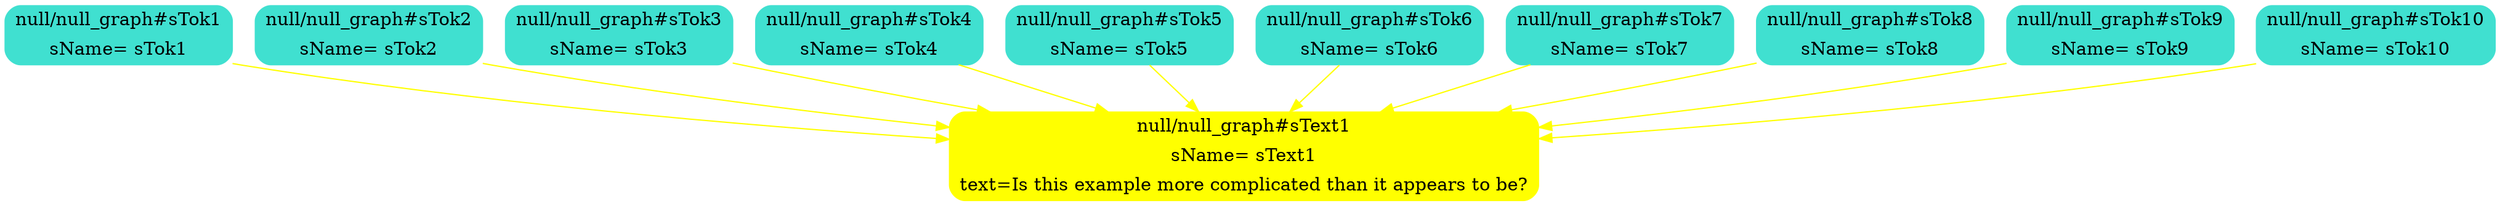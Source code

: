 digraph G {
ordering=out;
<null/null_graph#sTok1> -> <null/null_graph#sText1>[color=yellow,style=filled];
<null/null_graph#sTok2> -> <null/null_graph#sText1>[color=yellow,style=filled];
<null/null_graph#sTok3> -> <null/null_graph#sText1>[color=yellow,style=filled];
<null/null_graph#sTok4> -> <null/null_graph#sText1>[color=yellow,style=filled];
<null/null_graph#sTok5> -> <null/null_graph#sText1>[color=yellow,style=filled];
<null/null_graph#sTok6> -> <null/null_graph#sText1>[color=yellow,style=filled];
<null/null_graph#sTok7> -> <null/null_graph#sText1>[color=yellow,style=filled];
<null/null_graph#sTok8> -> <null/null_graph#sText1>[color=yellow,style=filled];
<null/null_graph#sTok9> -> <null/null_graph#sText1>[color=yellow,style=filled];
<null/null_graph#sTok10> -> <null/null_graph#sText1>[color=yellow,style=filled];
{
rank=max;
<null/null_graph#sText1>[shape=Mrecord,color=yellow,style=filled,label="{{null/null_graph#sText1}|{sName= sText1}|{text=Is this example more complicated than it appears to be?}}"];
}
{
rank=same;
<null/null_graph#sTok1>[shape=Mrecord,color=turquoise,style=filled,label="{{null/null_graph#sTok1}|{sName= sTok1}}"];
<null/null_graph#sTok2>[shape=Mrecord,color=turquoise,style=filled,label="{{null/null_graph#sTok2}|{sName= sTok2}}"];
<null/null_graph#sTok3>[shape=Mrecord,color=turquoise,style=filled,label="{{null/null_graph#sTok3}|{sName= sTok3}}"];
<null/null_graph#sTok4>[shape=Mrecord,color=turquoise,style=filled,label="{{null/null_graph#sTok4}|{sName= sTok4}}"];
<null/null_graph#sTok5>[shape=Mrecord,color=turquoise,style=filled,label="{{null/null_graph#sTok5}|{sName= sTok5}}"];
<null/null_graph#sTok6>[shape=Mrecord,color=turquoise,style=filled,label="{{null/null_graph#sTok6}|{sName= sTok6}}"];
<null/null_graph#sTok7>[shape=Mrecord,color=turquoise,style=filled,label="{{null/null_graph#sTok7}|{sName= sTok7}}"];
<null/null_graph#sTok8>[shape=Mrecord,color=turquoise,style=filled,label="{{null/null_graph#sTok8}|{sName= sTok8}}"];
<null/null_graph#sTok9>[shape=Mrecord,color=turquoise,style=filled,label="{{null/null_graph#sTok9}|{sName= sTok9}}"];
<null/null_graph#sTok10>[shape=Mrecord,color=turquoise,style=filled,label="{{null/null_graph#sTok10}|{sName= sTok10}}"];
}
}
